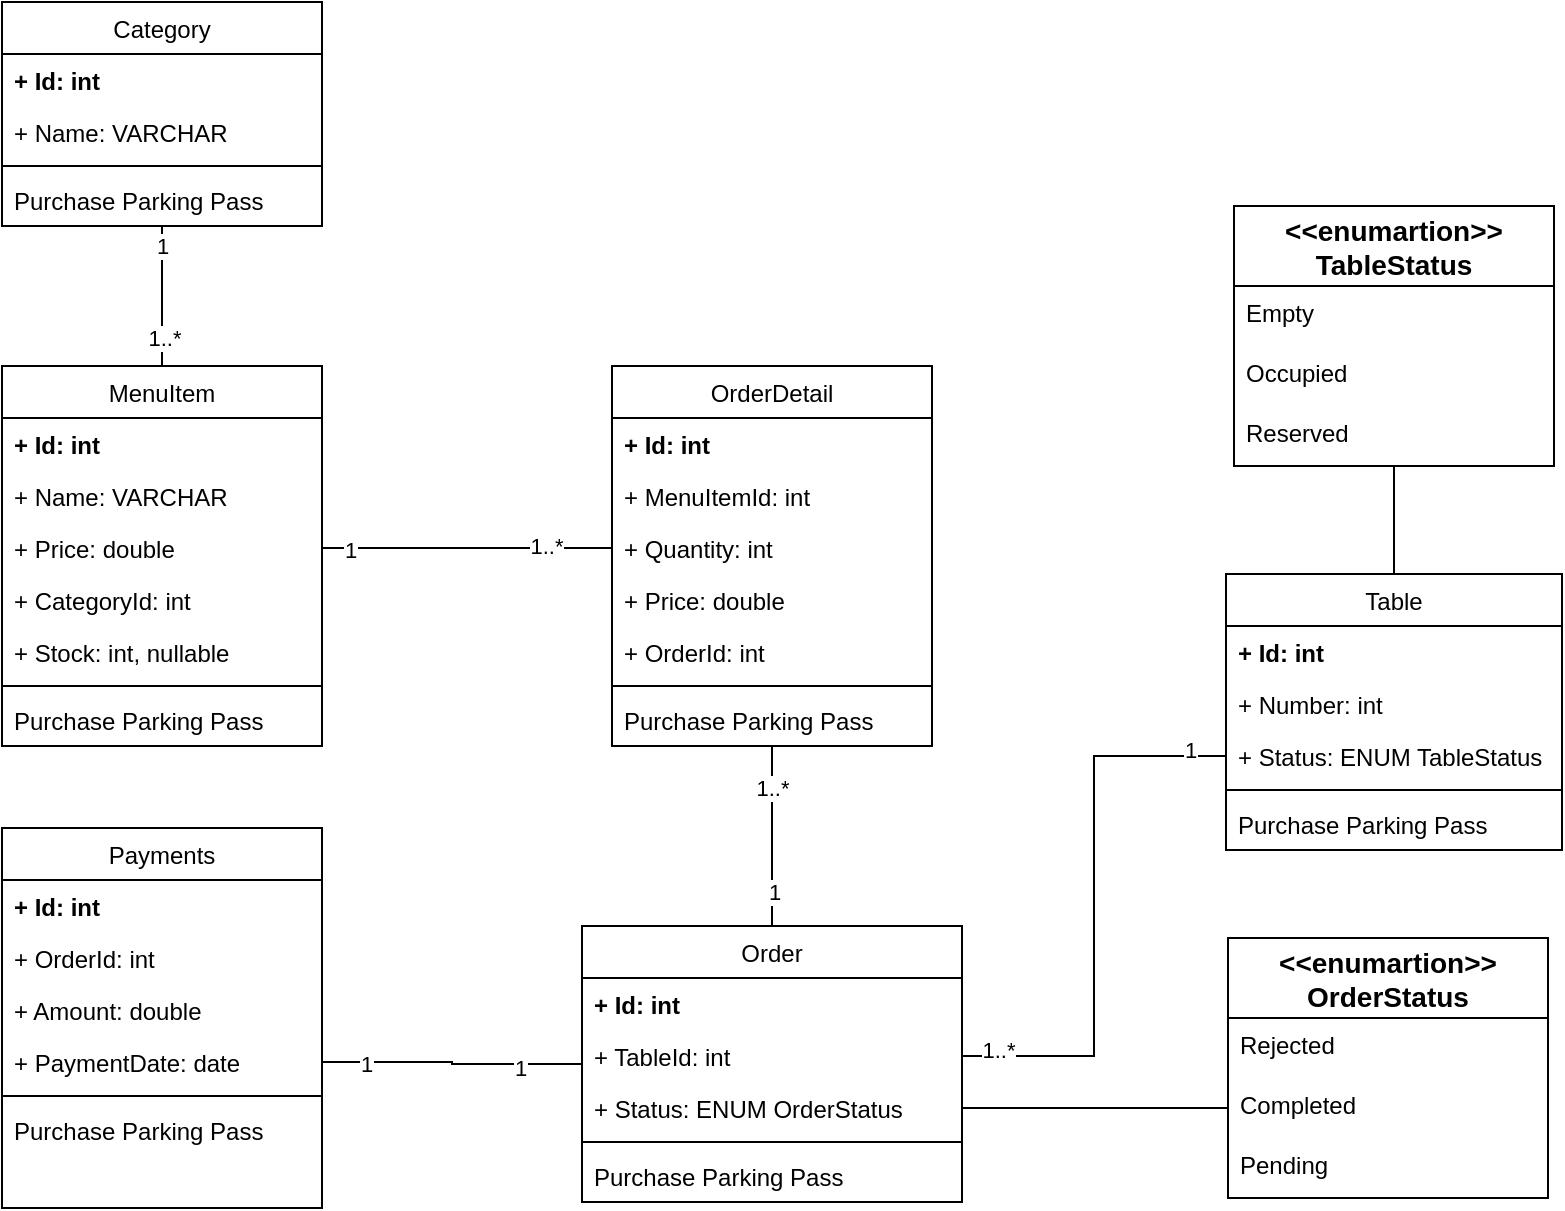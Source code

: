 <mxfile version="24.8.4">
  <diagram name="Sayfa -1" id="cllnxXPb4BJuxXMOX9jr">
    <mxGraphModel dx="3447" dy="1487" grid="1" gridSize="10" guides="1" tooltips="1" connect="1" arrows="1" fold="1" page="1" pageScale="1" pageWidth="827" pageHeight="1169" math="0" shadow="0">
      <root>
        <mxCell id="0" />
        <mxCell id="1" parent="0" />
        <mxCell id="WhgjVDz-yhwFRttkg-QD-90" value="MenuItem" style="swimlane;fontStyle=0;align=center;verticalAlign=top;childLayout=stackLayout;horizontal=1;startSize=26;horizontalStack=0;resizeParent=1;resizeLast=0;collapsible=1;marginBottom=0;rounded=0;shadow=0;strokeWidth=1;" parent="1" vertex="1">
          <mxGeometry x="20" y="342" width="160" height="190" as="geometry">
            <mxRectangle x="230" y="140" width="160" height="26" as="alternateBounds" />
          </mxGeometry>
        </mxCell>
        <mxCell id="WhgjVDz-yhwFRttkg-QD-91" value="+ Id: int" style="text;align=left;verticalAlign=top;spacingLeft=4;spacingRight=4;overflow=hidden;rotatable=0;points=[[0,0.5],[1,0.5]];portConstraint=eastwest;fontStyle=1" parent="WhgjVDz-yhwFRttkg-QD-90" vertex="1">
          <mxGeometry y="26" width="160" height="26" as="geometry" />
        </mxCell>
        <mxCell id="WhgjVDz-yhwFRttkg-QD-92" value="+ Name: VARCHAR" style="text;align=left;verticalAlign=top;spacingLeft=4;spacingRight=4;overflow=hidden;rotatable=0;points=[[0,0.5],[1,0.5]];portConstraint=eastwest;rounded=0;shadow=0;html=0;" parent="WhgjVDz-yhwFRttkg-QD-90" vertex="1">
          <mxGeometry y="52" width="160" height="26" as="geometry" />
        </mxCell>
        <mxCell id="WhgjVDz-yhwFRttkg-QD-93" value="+ Price: double" style="text;align=left;verticalAlign=top;spacingLeft=4;spacingRight=4;overflow=hidden;rotatable=0;points=[[0,0.5],[1,0.5]];portConstraint=eastwest;rounded=0;shadow=0;html=0;" parent="WhgjVDz-yhwFRttkg-QD-90" vertex="1">
          <mxGeometry y="78" width="160" height="26" as="geometry" />
        </mxCell>
        <mxCell id="WhgjVDz-yhwFRttkg-QD-98" value="+ CategoryId: int" style="text;align=left;verticalAlign=top;spacingLeft=4;spacingRight=4;overflow=hidden;rotatable=0;points=[[0,0.5],[1,0.5]];portConstraint=eastwest;rounded=0;shadow=0;html=0;" parent="WhgjVDz-yhwFRttkg-QD-90" vertex="1">
          <mxGeometry y="104" width="160" height="26" as="geometry" />
        </mxCell>
        <mxCell id="WhgjVDz-yhwFRttkg-QD-97" value="+ Stock: int, nullable" style="text;align=left;verticalAlign=top;spacingLeft=4;spacingRight=4;overflow=hidden;rotatable=0;points=[[0,0.5],[1,0.5]];portConstraint=eastwest;rounded=0;shadow=0;html=0;" parent="WhgjVDz-yhwFRttkg-QD-90" vertex="1">
          <mxGeometry y="130" width="160" height="26" as="geometry" />
        </mxCell>
        <mxCell id="WhgjVDz-yhwFRttkg-QD-94" value="" style="line;html=1;strokeWidth=1;align=left;verticalAlign=middle;spacingTop=-1;spacingLeft=3;spacingRight=3;rotatable=0;labelPosition=right;points=[];portConstraint=eastwest;" parent="WhgjVDz-yhwFRttkg-QD-90" vertex="1">
          <mxGeometry y="156" width="160" height="8" as="geometry" />
        </mxCell>
        <mxCell id="WhgjVDz-yhwFRttkg-QD-95" value="Purchase Parking Pass" style="text;align=left;verticalAlign=top;spacingLeft=4;spacingRight=4;overflow=hidden;rotatable=0;points=[[0,0.5],[1,0.5]];portConstraint=eastwest;" parent="WhgjVDz-yhwFRttkg-QD-90" vertex="1">
          <mxGeometry y="164" width="160" height="26" as="geometry" />
        </mxCell>
        <mxCell id="WhgjVDz-yhwFRttkg-QD-155" style="edgeStyle=orthogonalEdgeStyle;rounded=0;orthogonalLoop=1;jettySize=auto;html=1;entryX=0.5;entryY=0;entryDx=0;entryDy=0;endArrow=none;endFill=0;" parent="1" source="WhgjVDz-yhwFRttkg-QD-100" target="WhgjVDz-yhwFRttkg-QD-90" edge="1">
          <mxGeometry relative="1" as="geometry" />
        </mxCell>
        <mxCell id="WhgjVDz-yhwFRttkg-QD-156" value="1" style="edgeLabel;html=1;align=center;verticalAlign=middle;resizable=0;points=[];" parent="WhgjVDz-yhwFRttkg-QD-155" connectable="0" vertex="1">
          <mxGeometry x="0.131" relative="1" as="geometry">
            <mxPoint y="-30" as="offset" />
          </mxGeometry>
        </mxCell>
        <mxCell id="WhgjVDz-yhwFRttkg-QD-157" value="1..*" style="edgeLabel;html=1;align=center;verticalAlign=middle;resizable=0;points=[];" parent="WhgjVDz-yhwFRttkg-QD-155" connectable="0" vertex="1">
          <mxGeometry x="0.605" y="1" relative="1" as="geometry">
            <mxPoint as="offset" />
          </mxGeometry>
        </mxCell>
        <mxCell id="WhgjVDz-yhwFRttkg-QD-100" value="Category" style="swimlane;fontStyle=0;align=center;verticalAlign=top;childLayout=stackLayout;horizontal=1;startSize=26;horizontalStack=0;resizeParent=1;resizeLast=0;collapsible=1;marginBottom=0;rounded=0;shadow=0;strokeWidth=1;" parent="1" vertex="1">
          <mxGeometry x="20" y="160" width="160" height="112" as="geometry">
            <mxRectangle x="230" y="140" width="160" height="26" as="alternateBounds" />
          </mxGeometry>
        </mxCell>
        <mxCell id="WhgjVDz-yhwFRttkg-QD-101" value="+ Id: int" style="text;align=left;verticalAlign=top;spacingLeft=4;spacingRight=4;overflow=hidden;rotatable=0;points=[[0,0.5],[1,0.5]];portConstraint=eastwest;fontStyle=1" parent="WhgjVDz-yhwFRttkg-QD-100" vertex="1">
          <mxGeometry y="26" width="160" height="26" as="geometry" />
        </mxCell>
        <mxCell id="WhgjVDz-yhwFRttkg-QD-102" value="+ Name: VARCHAR" style="text;align=left;verticalAlign=top;spacingLeft=4;spacingRight=4;overflow=hidden;rotatable=0;points=[[0,0.5],[1,0.5]];portConstraint=eastwest;rounded=0;shadow=0;html=0;" parent="WhgjVDz-yhwFRttkg-QD-100" vertex="1">
          <mxGeometry y="52" width="160" height="26" as="geometry" />
        </mxCell>
        <mxCell id="WhgjVDz-yhwFRttkg-QD-106" value="" style="line;html=1;strokeWidth=1;align=left;verticalAlign=middle;spacingTop=-1;spacingLeft=3;spacingRight=3;rotatable=0;labelPosition=right;points=[];portConstraint=eastwest;" parent="WhgjVDz-yhwFRttkg-QD-100" vertex="1">
          <mxGeometry y="78" width="160" height="8" as="geometry" />
        </mxCell>
        <mxCell id="WhgjVDz-yhwFRttkg-QD-107" value="Purchase Parking Pass" style="text;align=left;verticalAlign=top;spacingLeft=4;spacingRight=4;overflow=hidden;rotatable=0;points=[[0,0.5],[1,0.5]];portConstraint=eastwest;" parent="WhgjVDz-yhwFRttkg-QD-100" vertex="1">
          <mxGeometry y="86" width="160" height="26" as="geometry" />
        </mxCell>
        <mxCell id="WhgjVDz-yhwFRttkg-QD-108" value="Table" style="swimlane;fontStyle=0;align=center;verticalAlign=top;childLayout=stackLayout;horizontal=1;startSize=26;horizontalStack=0;resizeParent=1;resizeLast=0;collapsible=1;marginBottom=0;rounded=0;shadow=0;strokeWidth=1;" parent="1" vertex="1">
          <mxGeometry x="632" y="446" width="168" height="138" as="geometry">
            <mxRectangle x="230" y="140" width="160" height="26" as="alternateBounds" />
          </mxGeometry>
        </mxCell>
        <mxCell id="WhgjVDz-yhwFRttkg-QD-109" value="+ Id: int" style="text;align=left;verticalAlign=top;spacingLeft=4;spacingRight=4;overflow=hidden;rotatable=0;points=[[0,0.5],[1,0.5]];portConstraint=eastwest;fontStyle=1" parent="WhgjVDz-yhwFRttkg-QD-108" vertex="1">
          <mxGeometry y="26" width="168" height="26" as="geometry" />
        </mxCell>
        <mxCell id="WhgjVDz-yhwFRttkg-QD-110" value="+ Number: int" style="text;align=left;verticalAlign=top;spacingLeft=4;spacingRight=4;overflow=hidden;rotatable=0;points=[[0,0.5],[1,0.5]];portConstraint=eastwest;rounded=0;shadow=0;html=0;" parent="WhgjVDz-yhwFRttkg-QD-108" vertex="1">
          <mxGeometry y="52" width="168" height="26" as="geometry" />
        </mxCell>
        <mxCell id="WhgjVDz-yhwFRttkg-QD-114" value="+ Status: ENUM TableStatus" style="text;align=left;verticalAlign=top;spacingLeft=4;spacingRight=4;overflow=hidden;rotatable=0;points=[[0,0.5],[1,0.5]];portConstraint=eastwest;rounded=0;shadow=0;html=0;" parent="WhgjVDz-yhwFRttkg-QD-108" vertex="1">
          <mxGeometry y="78" width="168" height="26" as="geometry" />
        </mxCell>
        <mxCell id="WhgjVDz-yhwFRttkg-QD-111" value="" style="line;html=1;strokeWidth=1;align=left;verticalAlign=middle;spacingTop=-1;spacingLeft=3;spacingRight=3;rotatable=0;labelPosition=right;points=[];portConstraint=eastwest;" parent="WhgjVDz-yhwFRttkg-QD-108" vertex="1">
          <mxGeometry y="104" width="168" height="8" as="geometry" />
        </mxCell>
        <mxCell id="WhgjVDz-yhwFRttkg-QD-112" value="Purchase Parking Pass" style="text;align=left;verticalAlign=top;spacingLeft=4;spacingRight=4;overflow=hidden;rotatable=0;points=[[0,0.5],[1,0.5]];portConstraint=eastwest;" parent="WhgjVDz-yhwFRttkg-QD-108" vertex="1">
          <mxGeometry y="112" width="168" height="26" as="geometry" />
        </mxCell>
        <mxCell id="WhgjVDz-yhwFRttkg-QD-167" style="edgeStyle=orthogonalEdgeStyle;rounded=0;orthogonalLoop=1;jettySize=auto;html=1;entryX=0.5;entryY=0;entryDx=0;entryDy=0;endArrow=none;endFill=0;" parent="1" source="WhgjVDz-yhwFRttkg-QD-115" target="WhgjVDz-yhwFRttkg-QD-108" edge="1">
          <mxGeometry relative="1" as="geometry" />
        </mxCell>
        <mxCell id="WhgjVDz-yhwFRttkg-QD-115" value="&lt;&lt;enumartion&gt;&gt;&#xa;TableStatus" style="swimlane;fontStyle=1;childLayout=stackLayout;horizontal=1;startSize=40;horizontalStack=0;resizeParent=1;resizeParentMax=0;resizeLast=0;collapsible=1;marginBottom=0;align=center;fontSize=14;" parent="1" vertex="1">
          <mxGeometry x="636" y="262" width="160" height="130" as="geometry" />
        </mxCell>
        <mxCell id="WhgjVDz-yhwFRttkg-QD-116" value="Empty" style="text;strokeColor=none;fillColor=none;spacingLeft=4;spacingRight=4;overflow=hidden;rotatable=0;points=[[0,0.5],[1,0.5]];portConstraint=eastwest;fontSize=12;whiteSpace=wrap;html=1;" parent="WhgjVDz-yhwFRttkg-QD-115" vertex="1">
          <mxGeometry y="40" width="160" height="30" as="geometry" />
        </mxCell>
        <mxCell id="WhgjVDz-yhwFRttkg-QD-117" value="Occupied" style="text;strokeColor=none;fillColor=none;spacingLeft=4;spacingRight=4;overflow=hidden;rotatable=0;points=[[0,0.5],[1,0.5]];portConstraint=eastwest;fontSize=12;whiteSpace=wrap;html=1;" parent="WhgjVDz-yhwFRttkg-QD-115" vertex="1">
          <mxGeometry y="70" width="160" height="30" as="geometry" />
        </mxCell>
        <mxCell id="WhgjVDz-yhwFRttkg-QD-118" value="Reserved" style="text;strokeColor=none;fillColor=none;spacingLeft=4;spacingRight=4;overflow=hidden;rotatable=0;points=[[0,0.5],[1,0.5]];portConstraint=eastwest;fontSize=12;whiteSpace=wrap;html=1;" parent="WhgjVDz-yhwFRttkg-QD-115" vertex="1">
          <mxGeometry y="100" width="160" height="30" as="geometry" />
        </mxCell>
        <mxCell id="WhgjVDz-yhwFRttkg-QD-172" style="edgeStyle=orthogonalEdgeStyle;rounded=0;orthogonalLoop=1;jettySize=auto;html=1;entryX=1;entryY=0.5;entryDx=0;entryDy=0;endArrow=none;endFill=0;" parent="1" source="WhgjVDz-yhwFRttkg-QD-119" target="WhgjVDz-yhwFRttkg-QD-150" edge="1">
          <mxGeometry relative="1" as="geometry" />
        </mxCell>
        <mxCell id="WhgjVDz-yhwFRttkg-QD-173" value="1" style="edgeLabel;html=1;align=center;verticalAlign=middle;resizable=0;points=[];" parent="WhgjVDz-yhwFRttkg-QD-172" connectable="0" vertex="1">
          <mxGeometry x="0.689" y="1" relative="1" as="geometry">
            <mxPoint x="1" as="offset" />
          </mxGeometry>
        </mxCell>
        <mxCell id="WhgjVDz-yhwFRttkg-QD-174" value="1" style="edgeLabel;html=1;align=center;verticalAlign=middle;resizable=0;points=[];" parent="WhgjVDz-yhwFRttkg-QD-172" connectable="0" vertex="1">
          <mxGeometry x="-0.528" y="2" relative="1" as="geometry">
            <mxPoint as="offset" />
          </mxGeometry>
        </mxCell>
        <mxCell id="WhgjVDz-yhwFRttkg-QD-119" value="Order" style="swimlane;fontStyle=0;align=center;verticalAlign=top;childLayout=stackLayout;horizontal=1;startSize=26;horizontalStack=0;resizeParent=1;resizeLast=0;collapsible=1;marginBottom=0;rounded=0;shadow=0;strokeWidth=1;" parent="1" vertex="1">
          <mxGeometry x="310" y="622" width="190" height="138" as="geometry">
            <mxRectangle x="230" y="140" width="160" height="26" as="alternateBounds" />
          </mxGeometry>
        </mxCell>
        <mxCell id="WhgjVDz-yhwFRttkg-QD-120" value="+ Id: int" style="text;align=left;verticalAlign=top;spacingLeft=4;spacingRight=4;overflow=hidden;rotatable=0;points=[[0,0.5],[1,0.5]];portConstraint=eastwest;fontStyle=1" parent="WhgjVDz-yhwFRttkg-QD-119" vertex="1">
          <mxGeometry y="26" width="190" height="26" as="geometry" />
        </mxCell>
        <mxCell id="WhgjVDz-yhwFRttkg-QD-121" value="+ TableId: int" style="text;align=left;verticalAlign=top;spacingLeft=4;spacingRight=4;overflow=hidden;rotatable=0;points=[[0,0.5],[1,0.5]];portConstraint=eastwest;rounded=0;shadow=0;html=0;" parent="WhgjVDz-yhwFRttkg-QD-119" vertex="1">
          <mxGeometry y="52" width="190" height="26" as="geometry" />
        </mxCell>
        <mxCell id="WhgjVDz-yhwFRttkg-QD-122" value="+ Status: ENUM OrderStatus" style="text;align=left;verticalAlign=top;spacingLeft=4;spacingRight=4;overflow=hidden;rotatable=0;points=[[0,0.5],[1,0.5]];portConstraint=eastwest;rounded=0;shadow=0;html=0;" parent="WhgjVDz-yhwFRttkg-QD-119" vertex="1">
          <mxGeometry y="78" width="190" height="26" as="geometry" />
        </mxCell>
        <mxCell id="WhgjVDz-yhwFRttkg-QD-123" value="" style="line;html=1;strokeWidth=1;align=left;verticalAlign=middle;spacingTop=-1;spacingLeft=3;spacingRight=3;rotatable=0;labelPosition=right;points=[];portConstraint=eastwest;" parent="WhgjVDz-yhwFRttkg-QD-119" vertex="1">
          <mxGeometry y="104" width="190" height="8" as="geometry" />
        </mxCell>
        <mxCell id="WhgjVDz-yhwFRttkg-QD-124" value="Purchase Parking Pass" style="text;align=left;verticalAlign=top;spacingLeft=4;spacingRight=4;overflow=hidden;rotatable=0;points=[[0,0.5],[1,0.5]];portConstraint=eastwest;" parent="WhgjVDz-yhwFRttkg-QD-119" vertex="1">
          <mxGeometry y="112" width="190" height="26" as="geometry" />
        </mxCell>
        <mxCell id="WhgjVDz-yhwFRttkg-QD-125" value="&lt;&lt;enumartion&gt;&gt;&#xa;OrderStatus" style="swimlane;fontStyle=1;childLayout=stackLayout;horizontal=1;startSize=40;horizontalStack=0;resizeParent=1;resizeParentMax=0;resizeLast=0;collapsible=1;marginBottom=0;align=center;fontSize=14;" parent="1" vertex="1">
          <mxGeometry x="633" y="628" width="160" height="130" as="geometry" />
        </mxCell>
        <mxCell id="WhgjVDz-yhwFRttkg-QD-126" value="Rejected" style="text;strokeColor=none;fillColor=none;spacingLeft=4;spacingRight=4;overflow=hidden;rotatable=0;points=[[0,0.5],[1,0.5]];portConstraint=eastwest;fontSize=12;whiteSpace=wrap;html=1;" parent="WhgjVDz-yhwFRttkg-QD-125" vertex="1">
          <mxGeometry y="40" width="160" height="30" as="geometry" />
        </mxCell>
        <mxCell id="WhgjVDz-yhwFRttkg-QD-127" value="Completed" style="text;strokeColor=none;fillColor=none;spacingLeft=4;spacingRight=4;overflow=hidden;rotatable=0;points=[[0,0.5],[1,0.5]];portConstraint=eastwest;fontSize=12;whiteSpace=wrap;html=1;" parent="WhgjVDz-yhwFRttkg-QD-125" vertex="1">
          <mxGeometry y="70" width="160" height="30" as="geometry" />
        </mxCell>
        <mxCell id="WhgjVDz-yhwFRttkg-QD-128" value="Pending" style="text;strokeColor=none;fillColor=none;spacingLeft=4;spacingRight=4;overflow=hidden;rotatable=0;points=[[0,0.5],[1,0.5]];portConstraint=eastwest;fontSize=12;whiteSpace=wrap;html=1;" parent="WhgjVDz-yhwFRttkg-QD-125" vertex="1">
          <mxGeometry y="100" width="160" height="30" as="geometry" />
        </mxCell>
        <mxCell id="WhgjVDz-yhwFRttkg-QD-163" style="edgeStyle=orthogonalEdgeStyle;rounded=0;orthogonalLoop=1;jettySize=auto;html=1;entryX=0.5;entryY=0;entryDx=0;entryDy=0;endArrow=none;endFill=0;" parent="1" source="WhgjVDz-yhwFRttkg-QD-129" target="WhgjVDz-yhwFRttkg-QD-119" edge="1">
          <mxGeometry relative="1" as="geometry" />
        </mxCell>
        <mxCell id="WhgjVDz-yhwFRttkg-QD-164" value="1..*" style="edgeLabel;html=1;align=center;verticalAlign=middle;resizable=0;points=[];" parent="WhgjVDz-yhwFRttkg-QD-163" connectable="0" vertex="1">
          <mxGeometry x="-0.539" relative="1" as="geometry">
            <mxPoint as="offset" />
          </mxGeometry>
        </mxCell>
        <mxCell id="WhgjVDz-yhwFRttkg-QD-165" value="1" style="edgeLabel;html=1;align=center;verticalAlign=middle;resizable=0;points=[];" parent="WhgjVDz-yhwFRttkg-QD-163" connectable="0" vertex="1">
          <mxGeometry x="0.62" y="1" relative="1" as="geometry">
            <mxPoint as="offset" />
          </mxGeometry>
        </mxCell>
        <mxCell id="WhgjVDz-yhwFRttkg-QD-129" value="OrderDetail" style="swimlane;fontStyle=0;align=center;verticalAlign=top;childLayout=stackLayout;horizontal=1;startSize=26;horizontalStack=0;resizeParent=1;resizeLast=0;collapsible=1;marginBottom=0;rounded=0;shadow=0;strokeWidth=1;" parent="1" vertex="1">
          <mxGeometry x="325" y="342" width="160" height="190" as="geometry">
            <mxRectangle x="230" y="140" width="160" height="26" as="alternateBounds" />
          </mxGeometry>
        </mxCell>
        <mxCell id="WhgjVDz-yhwFRttkg-QD-130" value="+ Id: int" style="text;align=left;verticalAlign=top;spacingLeft=4;spacingRight=4;overflow=hidden;rotatable=0;points=[[0,0.5],[1,0.5]];portConstraint=eastwest;fontStyle=1" parent="WhgjVDz-yhwFRttkg-QD-129" vertex="1">
          <mxGeometry y="26" width="160" height="26" as="geometry" />
        </mxCell>
        <mxCell id="WhgjVDz-yhwFRttkg-QD-131" value="+ MenuItemId: int" style="text;align=left;verticalAlign=top;spacingLeft=4;spacingRight=4;overflow=hidden;rotatable=0;points=[[0,0.5],[1,0.5]];portConstraint=eastwest;rounded=0;shadow=0;html=0;" parent="WhgjVDz-yhwFRttkg-QD-129" vertex="1">
          <mxGeometry y="52" width="160" height="26" as="geometry" />
        </mxCell>
        <mxCell id="WhgjVDz-yhwFRttkg-QD-136" value="+ Quantity: int" style="text;align=left;verticalAlign=top;spacingLeft=4;spacingRight=4;overflow=hidden;rotatable=0;points=[[0,0.5],[1,0.5]];portConstraint=eastwest;rounded=0;shadow=0;html=0;" parent="WhgjVDz-yhwFRttkg-QD-129" vertex="1">
          <mxGeometry y="78" width="160" height="26" as="geometry" />
        </mxCell>
        <mxCell id="WhgjVDz-yhwFRttkg-QD-135" value="+ Price: double" style="text;align=left;verticalAlign=top;spacingLeft=4;spacingRight=4;overflow=hidden;rotatable=0;points=[[0,0.5],[1,0.5]];portConstraint=eastwest;rounded=0;shadow=0;html=0;" parent="WhgjVDz-yhwFRttkg-QD-129" vertex="1">
          <mxGeometry y="104" width="160" height="26" as="geometry" />
        </mxCell>
        <mxCell id="WhgjVDz-yhwFRttkg-QD-132" value="+ OrderId: int" style="text;align=left;verticalAlign=top;spacingLeft=4;spacingRight=4;overflow=hidden;rotatable=0;points=[[0,0.5],[1,0.5]];portConstraint=eastwest;rounded=0;shadow=0;html=0;" parent="WhgjVDz-yhwFRttkg-QD-129" vertex="1">
          <mxGeometry y="130" width="160" height="26" as="geometry" />
        </mxCell>
        <mxCell id="WhgjVDz-yhwFRttkg-QD-133" value="" style="line;html=1;strokeWidth=1;align=left;verticalAlign=middle;spacingTop=-1;spacingLeft=3;spacingRight=3;rotatable=0;labelPosition=right;points=[];portConstraint=eastwest;" parent="WhgjVDz-yhwFRttkg-QD-129" vertex="1">
          <mxGeometry y="156" width="160" height="8" as="geometry" />
        </mxCell>
        <mxCell id="WhgjVDz-yhwFRttkg-QD-134" value="Purchase Parking Pass" style="text;align=left;verticalAlign=top;spacingLeft=4;spacingRight=4;overflow=hidden;rotatable=0;points=[[0,0.5],[1,0.5]];portConstraint=eastwest;" parent="WhgjVDz-yhwFRttkg-QD-129" vertex="1">
          <mxGeometry y="164" width="160" height="26" as="geometry" />
        </mxCell>
        <mxCell id="WhgjVDz-yhwFRttkg-QD-146" value="Payments" style="swimlane;fontStyle=0;align=center;verticalAlign=top;childLayout=stackLayout;horizontal=1;startSize=26;horizontalStack=0;resizeParent=1;resizeLast=0;collapsible=1;marginBottom=0;rounded=0;shadow=0;strokeWidth=1;" parent="1" vertex="1">
          <mxGeometry x="20" y="573" width="160" height="190" as="geometry">
            <mxRectangle x="230" y="140" width="160" height="26" as="alternateBounds" />
          </mxGeometry>
        </mxCell>
        <mxCell id="WhgjVDz-yhwFRttkg-QD-147" value="+ Id: int" style="text;align=left;verticalAlign=top;spacingLeft=4;spacingRight=4;overflow=hidden;rotatable=0;points=[[0,0.5],[1,0.5]];portConstraint=eastwest;fontStyle=1" parent="WhgjVDz-yhwFRttkg-QD-146" vertex="1">
          <mxGeometry y="26" width="160" height="26" as="geometry" />
        </mxCell>
        <mxCell id="WhgjVDz-yhwFRttkg-QD-148" value="+ OrderId: int" style="text;align=left;verticalAlign=top;spacingLeft=4;spacingRight=4;overflow=hidden;rotatable=0;points=[[0,0.5],[1,0.5]];portConstraint=eastwest;rounded=0;shadow=0;html=0;" parent="WhgjVDz-yhwFRttkg-QD-146" vertex="1">
          <mxGeometry y="52" width="160" height="26" as="geometry" />
        </mxCell>
        <mxCell id="WhgjVDz-yhwFRttkg-QD-149" value="+ Amount: double" style="text;align=left;verticalAlign=top;spacingLeft=4;spacingRight=4;overflow=hidden;rotatable=0;points=[[0,0.5],[1,0.5]];portConstraint=eastwest;rounded=0;shadow=0;html=0;" parent="WhgjVDz-yhwFRttkg-QD-146" vertex="1">
          <mxGeometry y="78" width="160" height="26" as="geometry" />
        </mxCell>
        <mxCell id="WhgjVDz-yhwFRttkg-QD-150" value="+ PaymentDate: date" style="text;align=left;verticalAlign=top;spacingLeft=4;spacingRight=4;overflow=hidden;rotatable=0;points=[[0,0.5],[1,0.5]];portConstraint=eastwest;rounded=0;shadow=0;html=0;" parent="WhgjVDz-yhwFRttkg-QD-146" vertex="1">
          <mxGeometry y="104" width="160" height="26" as="geometry" />
        </mxCell>
        <mxCell id="WhgjVDz-yhwFRttkg-QD-152" value="" style="line;html=1;strokeWidth=1;align=left;verticalAlign=middle;spacingTop=-1;spacingLeft=3;spacingRight=3;rotatable=0;labelPosition=right;points=[];portConstraint=eastwest;" parent="WhgjVDz-yhwFRttkg-QD-146" vertex="1">
          <mxGeometry y="130" width="160" height="8" as="geometry" />
        </mxCell>
        <mxCell id="WhgjVDz-yhwFRttkg-QD-153" value="Purchase Parking Pass" style="text;align=left;verticalAlign=top;spacingLeft=4;spacingRight=4;overflow=hidden;rotatable=0;points=[[0,0.5],[1,0.5]];portConstraint=eastwest;" parent="WhgjVDz-yhwFRttkg-QD-146" vertex="1">
          <mxGeometry y="138" width="160" height="26" as="geometry" />
        </mxCell>
        <mxCell id="WhgjVDz-yhwFRttkg-QD-158" style="edgeStyle=orthogonalEdgeStyle;rounded=0;orthogonalLoop=1;jettySize=auto;html=1;entryX=0;entryY=0.5;entryDx=0;entryDy=0;endArrow=none;endFill=0;" parent="1" source="WhgjVDz-yhwFRttkg-QD-93" target="WhgjVDz-yhwFRttkg-QD-136" edge="1">
          <mxGeometry relative="1" as="geometry" />
        </mxCell>
        <mxCell id="WhgjVDz-yhwFRttkg-QD-159" value="1" style="edgeLabel;html=1;align=center;verticalAlign=middle;resizable=0;points=[];" parent="WhgjVDz-yhwFRttkg-QD-158" connectable="0" vertex="1">
          <mxGeometry x="-0.805" y="-1" relative="1" as="geometry">
            <mxPoint as="offset" />
          </mxGeometry>
        </mxCell>
        <mxCell id="WhgjVDz-yhwFRttkg-QD-160" value="1..*" style="edgeLabel;html=1;align=center;verticalAlign=middle;resizable=0;points=[];" parent="WhgjVDz-yhwFRttkg-QD-158" connectable="0" vertex="1">
          <mxGeometry x="0.542" y="1" relative="1" as="geometry">
            <mxPoint as="offset" />
          </mxGeometry>
        </mxCell>
        <mxCell id="WhgjVDz-yhwFRttkg-QD-168" style="edgeStyle=orthogonalEdgeStyle;rounded=0;orthogonalLoop=1;jettySize=auto;html=1;entryX=0;entryY=0.5;entryDx=0;entryDy=0;endArrow=none;endFill=0;" parent="1" source="WhgjVDz-yhwFRttkg-QD-121" target="WhgjVDz-yhwFRttkg-QD-114" edge="1">
          <mxGeometry relative="1" as="geometry" />
        </mxCell>
        <mxCell id="WhgjVDz-yhwFRttkg-QD-170" value="1" style="edgeLabel;html=1;align=center;verticalAlign=middle;resizable=0;points=[];" parent="WhgjVDz-yhwFRttkg-QD-168" connectable="0" vertex="1">
          <mxGeometry x="0.874" y="3" relative="1" as="geometry">
            <mxPoint as="offset" />
          </mxGeometry>
        </mxCell>
        <mxCell id="WhgjVDz-yhwFRttkg-QD-171" value="1..*" style="edgeLabel;html=1;align=center;verticalAlign=middle;resizable=0;points=[];" parent="WhgjVDz-yhwFRttkg-QD-168" connectable="0" vertex="1">
          <mxGeometry x="-0.873" y="3" relative="1" as="geometry">
            <mxPoint as="offset" />
          </mxGeometry>
        </mxCell>
        <mxCell id="WhgjVDz-yhwFRttkg-QD-169" style="edgeStyle=orthogonalEdgeStyle;rounded=0;orthogonalLoop=1;jettySize=auto;html=1;entryX=0;entryY=0.5;entryDx=0;entryDy=0;endArrow=none;endFill=0;" parent="1" source="WhgjVDz-yhwFRttkg-QD-122" target="WhgjVDz-yhwFRttkg-QD-127" edge="1">
          <mxGeometry relative="1" as="geometry" />
        </mxCell>
      </root>
    </mxGraphModel>
  </diagram>
</mxfile>
